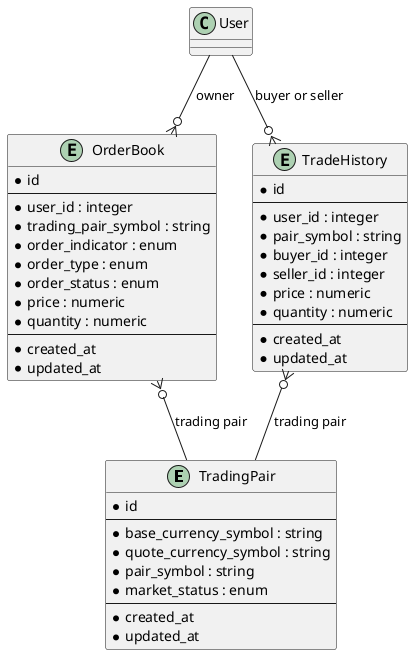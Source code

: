 @startuml

entity TradingPair {
    * id
    --
    * base_currency_symbol : string
    * quote_currency_symbol : string
    * pair_symbol : string
    * market_status : enum
    --
    * created_at
    * updated_at
}

entity OrderBook {
    * id
    --
    * user_id : integer
    * trading_pair_symbol : string
    * order_indicator : enum
    * order_type : enum
    * order_status : enum
    * price : numeric
    * quantity : numeric
    --
    * created_at
    * updated_at
}

entity TradeHistory {
    * id
    --
    * user_id : integer
    * pair_symbol : string
    * buyer_id : integer
    * seller_id : integer
    * price : numeric
    * quantity : numeric
    --
    * created_at
    * updated_at
}

' Relationships

User --o{ OrderBook : owner
User --o{ TradeHistory : buyer or seller

OrderBook }o-- TradingPair : trading pair
TradeHistory }o-- TradingPair : trading pair

@enduml
